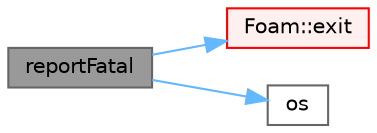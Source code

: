 digraph "reportFatal"
{
 // LATEX_PDF_SIZE
  bgcolor="transparent";
  edge [fontname=Helvetica,fontsize=10,labelfontname=Helvetica,labelfontsize=10];
  node [fontname=Helvetica,fontsize=10,shape=box,height=0.2,width=0.4];
  rankdir="LR";
  Node1 [id="Node000001",label="reportFatal",height=0.2,width=0.4,color="gray40", fillcolor="grey60", style="filled", fontcolor="black",tooltip=" "];
  Node1 -> Node2 [id="edge1_Node000001_Node000002",color="steelblue1",style="solid",tooltip=" "];
  Node2 [id="Node000002",label="Foam::exit",height=0.2,width=0.4,color="red", fillcolor="#FFF0F0", style="filled",URL="$namespaceFoam.html#ae0529b088aefc9f83b89dce5c31fda64",tooltip=" "];
  Node1 -> Node4 [id="edge2_Node000001_Node000004",color="steelblue1",style="solid",tooltip=" "];
  Node4 [id="Node000004",label="os",height=0.2,width=0.4,color="grey40", fillcolor="white", style="filled",URL="$faMeshWriteEdgesOBJ_8H.html#abea05d50bd7259b44f2002c0382ba13e",tooltip=" "];
}
